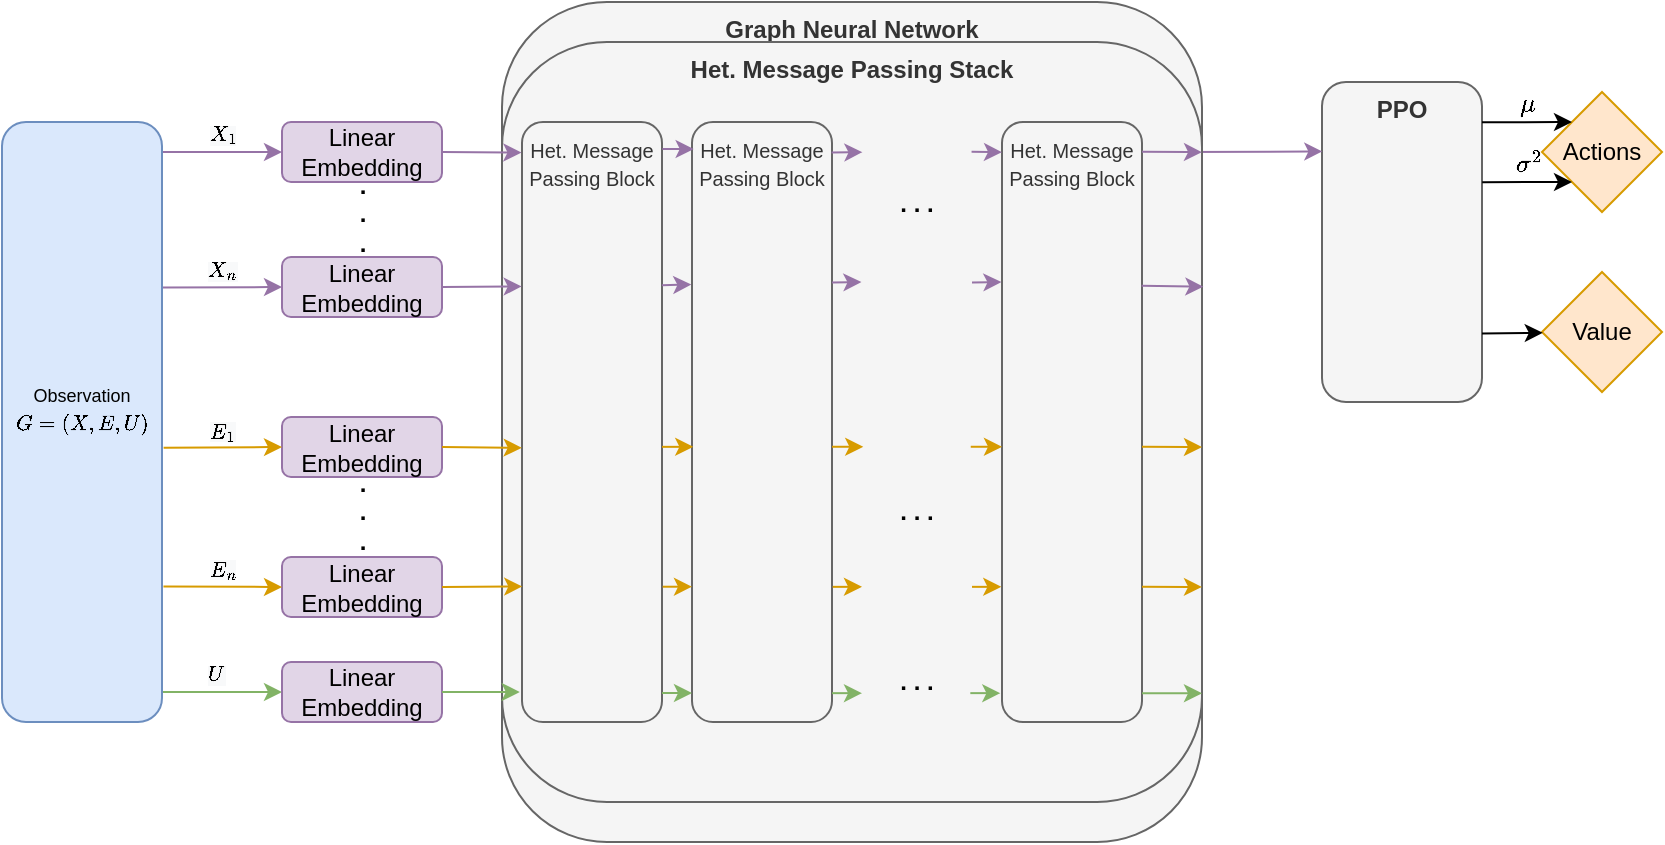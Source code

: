 <mxfile version="16.1.2" type="device"><diagram id="MIkvyEjn7WVvJGON5ib3" name="Page-1"><mxGraphModel dx="981" dy="599" grid="1" gridSize="10" guides="1" tooltips="1" connect="1" arrows="1" fold="1" page="1" pageScale="1" pageWidth="850" pageHeight="1100" math="1" shadow="0"><root><mxCell id="0"/><mxCell id="1" parent="0"/><mxCell id="rXGMqINhJFr6Beoe7U-a-9" value="Graph Neural Network" style="rounded=1;whiteSpace=wrap;html=1;fillColor=#f5f5f5;fontColor=#333333;strokeColor=#666666;verticalAlign=top;fontStyle=1" parent="1" vertex="1"><mxGeometry x="260" y="80" width="350" height="420" as="geometry"/></mxCell><mxCell id="rXGMqINhJFr6Beoe7U-a-5" value="Linear Embedding" style="rounded=1;whiteSpace=wrap;html=1;fillColor=#e1d5e7;strokeColor=#9673a6;" parent="1" vertex="1"><mxGeometry x="150" y="207.5" width="80" height="30" as="geometry"/></mxCell><mxCell id="rXGMqINhJFr6Beoe7U-a-10" value="PPO" style="rounded=1;whiteSpace=wrap;html=1;fillColor=#f5f5f5;fontColor=#333333;strokeColor=#666666;verticalAlign=top;fontStyle=1" parent="1" vertex="1"><mxGeometry x="670" y="120" width="80" height="160" as="geometry"/></mxCell><mxCell id="rXGMqINhJFr6Beoe7U-a-11" value="&lt;span style=&quot;font-size: 9px ; background-color: rgb(248 , 249 , 250)&quot;&gt;\(X_n \)&lt;/span&gt;" style="endArrow=classic;html=1;rounded=0;verticalAlign=bottom;fillColor=#e1d5e7;strokeColor=#9673a6;entryX=0;entryY=0.5;entryDx=0;entryDy=0;exitX=0.998;exitY=0.276;exitDx=0;exitDy=0;exitPerimeter=0;" parent="1" source="ypxZDbhBsFDTzPRe92Ax-2" target="rXGMqINhJFr6Beoe7U-a-5" edge="1"><mxGeometry width="50" height="50" relative="1" as="geometry"><mxPoint x="93" y="223" as="sourcePoint"/><mxPoint x="480" y="280" as="targetPoint"/></mxGeometry></mxCell><mxCell id="rXGMqINhJFr6Beoe7U-a-13" value="" style="endArrow=classic;html=1;rounded=0;entryX=0.002;entryY=0.217;entryDx=0;entryDy=0;entryPerimeter=0;fillColor=#e1d5e7;strokeColor=#9673a6;" parent="1" target="rXGMqINhJFr6Beoe7U-a-10" edge="1"><mxGeometry width="50" height="50" relative="1" as="geometry"><mxPoint x="600" y="155" as="sourcePoint"/><mxPoint x="600" y="200" as="targetPoint"/></mxGeometry></mxCell><mxCell id="rXGMqINhJFr6Beoe7U-a-14" value="Actions" style="rhombus;whiteSpace=wrap;html=1;fillColor=#ffe6cc;strokeColor=#d79b00;" parent="1" vertex="1"><mxGeometry x="780" y="125" width="60" height="60" as="geometry"/></mxCell><mxCell id="rXGMqINhJFr6Beoe7U-a-15" value="Value" style="rhombus;whiteSpace=wrap;html=1;fillColor=#ffe6cc;strokeColor=#d79b00;" parent="1" vertex="1"><mxGeometry x="780" y="215" width="60" height="60" as="geometry"/></mxCell><mxCell id="rXGMqINhJFr6Beoe7U-a-16" value="" style="endArrow=classic;html=1;rounded=0;exitX=1;exitY=0.786;exitDx=0;exitDy=0;exitPerimeter=0;" parent="1" source="rXGMqINhJFr6Beoe7U-a-10" target="rXGMqINhJFr6Beoe7U-a-15" edge="1"><mxGeometry width="50" height="50" relative="1" as="geometry"><mxPoint x="490" y="210" as="sourcePoint"/><mxPoint x="530" y="210" as="targetPoint"/></mxGeometry></mxCell><mxCell id="rXGMqINhJFr6Beoe7U-a-17" value="&lt;span style=&quot;&quot;&gt;\(\mu\)&lt;/span&gt;" style="endArrow=classic;html=1;rounded=0;exitX=1;exitY=0.126;exitDx=0;exitDy=0;exitPerimeter=0;entryX=0;entryY=0;entryDx=0;entryDy=0;verticalAlign=bottom;labelBackgroundColor=none;" parent="1" source="rXGMqINhJFr6Beoe7U-a-10" target="rXGMqINhJFr6Beoe7U-a-14" edge="1"><mxGeometry width="50" height="50" relative="1" as="geometry"><mxPoint x="760" y="255.76" as="sourcePoint"/><mxPoint x="790.375" y="255.375" as="targetPoint"/></mxGeometry></mxCell><mxCell id="Oj5RO-ZnI-zTukfXkE9O-1" value="&lt;span style=&quot;&quot;&gt;\(\sigma^2\)&lt;/span&gt;" style="endArrow=classic;html=1;rounded=0;exitX=1.001;exitY=0.313;exitDx=0;exitDy=0;exitPerimeter=0;entryX=0;entryY=1;entryDx=0;entryDy=0;labelBackgroundColor=none;verticalAlign=bottom;" parent="1" source="rXGMqINhJFr6Beoe7U-a-10" target="rXGMqINhJFr6Beoe7U-a-14" edge="1"><mxGeometry width="50" height="50" relative="1" as="geometry"><mxPoint x="760" y="165.04" as="sourcePoint"/><mxPoint x="790" y="165" as="targetPoint"/></mxGeometry></mxCell><mxCell id="Oj5RO-ZnI-zTukfXkE9O-2" value="Linear Embedding" style="rounded=1;whiteSpace=wrap;html=1;fillColor=#e1d5e7;strokeColor=#9673a6;" parent="1" vertex="1"><mxGeometry x="150" y="140" width="80" height="30" as="geometry"/></mxCell><mxCell id="Oj5RO-ZnI-zTukfXkE9O-4" value="&lt;span style=&quot;font-size: 9px ; background-color: rgb(248 , 249 , 250)&quot;&gt;\(X_1 \)&lt;/span&gt;" style="endArrow=classic;html=1;rounded=0;verticalAlign=bottom;fillColor=#e1d5e7;strokeColor=#9673a6;entryX=0;entryY=0.5;entryDx=0;entryDy=0;exitX=0.998;exitY=0.05;exitDx=0;exitDy=0;exitPerimeter=0;" parent="1" source="ypxZDbhBsFDTzPRe92Ax-2" target="Oj5RO-ZnI-zTukfXkE9O-2" edge="1"><mxGeometry width="50" height="50" relative="1" as="geometry"><mxPoint x="93" y="155" as="sourcePoint"/><mxPoint x="150" y="130" as="targetPoint"/></mxGeometry></mxCell><mxCell id="Oj5RO-ZnI-zTukfXkE9O-8" value="Het. Message Passing Stack" style="rounded=1;whiteSpace=wrap;html=1;fillColor=#f5f5f5;fontColor=#333333;strokeColor=#666666;verticalAlign=top;fontStyle=1" parent="1" vertex="1"><mxGeometry x="260" y="100" width="350" height="380" as="geometry"/></mxCell><mxCell id="Oj5RO-ZnI-zTukfXkE9O-9" value="&lt;font style=&quot;font-size: 10px ; font-weight: normal&quot;&gt;Het.&amp;nbsp;Message Passing Block&lt;/font&gt;" style="rounded=1;whiteSpace=wrap;html=1;fillColor=#f5f5f5;fontColor=#333333;strokeColor=#666666;verticalAlign=top;fontStyle=1" parent="1" vertex="1"><mxGeometry x="270" y="140" width="70" height="300" as="geometry"/></mxCell><mxCell id="Oj5RO-ZnI-zTukfXkE9O-11" value="&lt;font style=&quot;font-size: 10px ; font-weight: normal&quot;&gt;Het. Message Passing Block&lt;/font&gt;" style="rounded=1;whiteSpace=wrap;html=1;fillColor=#f5f5f5;fontColor=#333333;strokeColor=#666666;verticalAlign=top;fontStyle=1" parent="1" vertex="1"><mxGeometry x="355" y="140" width="70" height="300" as="geometry"/></mxCell><mxCell id="Oj5RO-ZnI-zTukfXkE9O-12" value="&lt;font style=&quot;font-size: 10px ; font-weight: normal&quot;&gt;Het.&amp;nbsp;Message Passing Block&lt;/font&gt;" style="rounded=1;whiteSpace=wrap;html=1;fillColor=#f5f5f5;fontColor=#333333;strokeColor=#666666;verticalAlign=top;fontStyle=1" parent="1" vertex="1"><mxGeometry x="510" y="140" width="70" height="300" as="geometry"/></mxCell><mxCell id="Oj5RO-ZnI-zTukfXkE9O-6" value="" style="endArrow=classic;html=1;rounded=0;verticalAlign=bottom;exitX=1;exitY=0.5;exitDx=0;exitDy=0;fillColor=#e1d5e7;strokeColor=#9673a6;entryX=-0.004;entryY=0.051;entryDx=0;entryDy=0;entryPerimeter=0;" parent="1" source="Oj5RO-ZnI-zTukfXkE9O-2" target="Oj5RO-ZnI-zTukfXkE9O-9" edge="1"><mxGeometry width="50" height="50" relative="1" as="geometry"><mxPoint x="118.284" y="181.716" as="sourcePoint"/><mxPoint x="210" y="110" as="targetPoint"/></mxGeometry></mxCell><mxCell id="rXGMqINhJFr6Beoe7U-a-12" value="" style="endArrow=classic;html=1;rounded=0;entryX=-0.002;entryY=0.274;entryDx=0;entryDy=0;fillColor=#e1d5e7;strokeColor=#9673a6;exitX=1;exitY=0.5;exitDx=0;exitDy=0;entryPerimeter=0;" parent="1" source="rXGMqINhJFr6Beoe7U-a-5" target="Oj5RO-ZnI-zTukfXkE9O-9" edge="1"><mxGeometry width="50" height="50" relative="1" as="geometry"><mxPoint x="130.0" y="210" as="sourcePoint"/><mxPoint x="160" y="210" as="targetPoint"/></mxGeometry></mxCell><mxCell id="Oj5RO-ZnI-zTukfXkE9O-13" value="" style="endArrow=classic;html=1;rounded=0;verticalAlign=bottom;exitX=1.003;exitY=0.045;exitDx=0;exitDy=0;entryX=0.012;entryY=0.045;entryDx=0;entryDy=0;entryPerimeter=0;exitPerimeter=0;fillColor=#e1d5e7;strokeColor=#9673a6;" parent="1" source="Oj5RO-ZnI-zTukfXkE9O-9" target="Oj5RO-ZnI-zTukfXkE9O-11" edge="1"><mxGeometry width="50" height="50" relative="1" as="geometry"><mxPoint x="240" y="165" as="sourcePoint"/><mxPoint x="269.52" y="164.92" as="targetPoint"/></mxGeometry></mxCell><mxCell id="Oj5RO-ZnI-zTukfXkE9O-14" value="" style="endArrow=classic;html=1;rounded=0;verticalAlign=bottom;exitX=0.999;exitY=0.272;exitDx=0;exitDy=0;entryX=-0.005;entryY=0.271;entryDx=0;entryDy=0;fillColor=#e1d5e7;strokeColor=#9673a6;exitPerimeter=0;entryPerimeter=0;" parent="1" source="Oj5RO-ZnI-zTukfXkE9O-9" target="Oj5RO-ZnI-zTukfXkE9O-11" edge="1"><mxGeometry width="50" height="50" relative="1" as="geometry"><mxPoint x="349.76" y="165.38" as="sourcePoint"/><mxPoint x="380" y="165.61" as="targetPoint"/></mxGeometry></mxCell><mxCell id="Oj5RO-ZnI-zTukfXkE9O-19" value="" style="endArrow=classic;html=1;rounded=0;verticalAlign=bottom;exitX=0.997;exitY=0.051;exitDx=0;exitDy=0;entryX=0;entryY=0.114;entryDx=0;entryDy=0;entryPerimeter=0;exitPerimeter=0;fillColor=#e1d5e7;strokeColor=#9673a6;" parent="1" source="Oj5RO-ZnI-zTukfXkE9O-11" edge="1"><mxGeometry width="50" height="50" relative="1" as="geometry"><mxPoint x="425.0" y="154.86" as="sourcePoint"/><mxPoint x="440.21" y="155.09" as="targetPoint"/></mxGeometry></mxCell><mxCell id="Oj5RO-ZnI-zTukfXkE9O-23" value="" style="endArrow=classic;html=1;rounded=0;verticalAlign=bottom;exitX=0.997;exitY=0.112;exitDx=0;exitDy=0;entryX=0;entryY=0.114;entryDx=0;entryDy=0;entryPerimeter=0;exitPerimeter=0;fillColor=#e1d5e7;strokeColor=#9673a6;" parent="1" edge="1"><mxGeometry width="50" height="50" relative="1" as="geometry"><mxPoint x="494.79" y="154.88" as="sourcePoint"/><mxPoint x="510.0" y="155.11" as="targetPoint"/></mxGeometry></mxCell><mxCell id="Oj5RO-ZnI-zTukfXkE9O-27" value=". . ." style="text;html=1;strokeColor=none;fillColor=none;align=center;verticalAlign=middle;whiteSpace=wrap;rounded=0;fontSize=12;fontStyle=1" parent="1" vertex="1"><mxGeometry x="440" y="142.5" width="55" height="77.5" as="geometry"/></mxCell><mxCell id="Oj5RO-ZnI-zTukfXkE9O-28" value="" style="endArrow=classic;html=1;rounded=0;verticalAlign=bottom;exitX=0.997;exitY=0.112;exitDx=0;exitDy=0;exitPerimeter=0;fillColor=#e1d5e7;strokeColor=#9673a6;entryX=1;entryY=0.145;entryDx=0;entryDy=0;entryPerimeter=0;" parent="1" target="Oj5RO-ZnI-zTukfXkE9O-8" edge="1"><mxGeometry width="50" height="50" relative="1" as="geometry"><mxPoint x="580" y="154.88" as="sourcePoint"/><mxPoint x="600" y="155" as="targetPoint"/></mxGeometry></mxCell><mxCell id="Oj5RO-ZnI-zTukfXkE9O-29" value="" style="endArrow=classic;html=1;rounded=0;verticalAlign=bottom;exitX=0.997;exitY=0.273;exitDx=0;exitDy=0;entryX=1.002;entryY=0.322;entryDx=0;entryDy=0;entryPerimeter=0;exitPerimeter=0;fillColor=#e1d5e7;strokeColor=#9673a6;" parent="1" source="Oj5RO-ZnI-zTukfXkE9O-12" target="Oj5RO-ZnI-zTukfXkE9O-8" edge="1"><mxGeometry width="50" height="50" relative="1" as="geometry"><mxPoint x="580" y="199.88" as="sourcePoint"/><mxPoint x="595.21" y="200.11" as="targetPoint"/></mxGeometry></mxCell><mxCell id="UEEBgc_1O3M9LiVF0N6T-4" value=".&lt;br&gt;.&lt;br&gt;." style="text;html=1;strokeColor=none;fillColor=none;align=center;verticalAlign=middle;whiteSpace=wrap;rounded=0;fontSize=12;fontStyle=1" parent="1" vertex="1"><mxGeometry x="162.5" y="165" width="55" height="42.5" as="geometry"/></mxCell><mxCell id="UEEBgc_1O3M9LiVF0N6T-5" value="Linear Embedding" style="rounded=1;whiteSpace=wrap;html=1;fillColor=#e1d5e7;strokeColor=#9673a6;" parent="1" vertex="1"><mxGeometry x="150" y="287.5" width="80" height="30" as="geometry"/></mxCell><mxCell id="UEEBgc_1O3M9LiVF0N6T-6" value="Linear Embedding" style="rounded=1;whiteSpace=wrap;html=1;fillColor=#e1d5e7;strokeColor=#9673a6;" parent="1" vertex="1"><mxGeometry x="150" y="357.5" width="80" height="30" as="geometry"/></mxCell><mxCell id="UEEBgc_1O3M9LiVF0N6T-10" value="&lt;span style=&quot;font-size: 9px ; background-color: rgb(248 , 249 , 250)&quot;&gt;\(E_1 \)&lt;/span&gt;" style="endArrow=classic;html=1;rounded=0;verticalAlign=bottom;entryX=0;entryY=0.5;entryDx=0;entryDy=0;fillColor=#ffe6cc;strokeColor=#d79b00;exitX=1.01;exitY=0.543;exitDx=0;exitDy=0;exitPerimeter=0;" parent="1" source="ypxZDbhBsFDTzPRe92Ax-2" target="UEEBgc_1O3M9LiVF0N6T-5" edge="1"><mxGeometry width="50" height="50" relative="1" as="geometry"><mxPoint x="100" y="303" as="sourcePoint"/><mxPoint x="160" y="142.5" as="targetPoint"/></mxGeometry></mxCell><mxCell id="UEEBgc_1O3M9LiVF0N6T-11" value="&lt;span style=&quot;font-size: 9px ; background-color: rgb(248 , 249 , 250)&quot;&gt;\(E_n \)&lt;/span&gt;" style="endArrow=classic;html=1;rounded=0;verticalAlign=bottom;fillColor=#ffe6cc;strokeColor=#d79b00;entryX=0;entryY=0.5;entryDx=0;entryDy=0;exitX=1.009;exitY=0.774;exitDx=0;exitDy=0;exitPerimeter=0;" parent="1" source="ypxZDbhBsFDTzPRe92Ax-2" target="UEEBgc_1O3M9LiVF0N6T-6" edge="1"><mxGeometry width="50" height="50" relative="1" as="geometry"><mxPoint x="100" y="372" as="sourcePoint"/><mxPoint x="160" y="187.5" as="targetPoint"/></mxGeometry></mxCell><mxCell id="UEEBgc_1O3M9LiVF0N6T-12" value="&lt;span style=&quot;font-size: 9px ; background-color: rgb(248 , 249 , 250)&quot;&gt;\(U \)&lt;/span&gt;" style="endArrow=classic;html=1;rounded=0;verticalAlign=bottom;exitX=1;exitY=0.5;exitDx=0;exitDy=0;fillColor=#d5e8d4;strokeColor=#82b366;entryX=0;entryY=0.5;entryDx=0;entryDy=0;" parent="1" target="dlkaLUzZO614avo1hWms-2" edge="1"><mxGeometry width="50" height="50" relative="1" as="geometry"><mxPoint x="83.75" y="425" as="sourcePoint"/><mxPoint x="150" y="425" as="targetPoint"/></mxGeometry></mxCell><mxCell id="UEEBgc_1O3M9LiVF0N6T-14" value="" style="endArrow=classic;html=1;rounded=0;verticalAlign=bottom;exitX=1;exitY=0.5;exitDx=0;exitDy=0;fillColor=#ffe6cc;strokeColor=#d79b00;entryX=-0.002;entryY=0.543;entryDx=0;entryDy=0;entryPerimeter=0;" parent="1" source="UEEBgc_1O3M9LiVF0N6T-5" target="Oj5RO-ZnI-zTukfXkE9O-9" edge="1"><mxGeometry width="50" height="50" relative="1" as="geometry"><mxPoint x="240" y="165" as="sourcePoint"/><mxPoint x="279.93" y="165" as="targetPoint"/></mxGeometry></mxCell><mxCell id="UEEBgc_1O3M9LiVF0N6T-15" value="" style="endArrow=classic;html=1;rounded=0;entryX=0.002;entryY=0.774;entryDx=0;entryDy=0;fillColor=#ffe6cc;strokeColor=#d79b00;exitX=1;exitY=0.5;exitDx=0;exitDy=0;entryPerimeter=0;" parent="1" source="UEEBgc_1O3M9LiVF0N6T-6" target="Oj5RO-ZnI-zTukfXkE9O-9" edge="1"><mxGeometry width="50" height="50" relative="1" as="geometry"><mxPoint x="240" y="210" as="sourcePoint"/><mxPoint x="280.21" y="210.3" as="targetPoint"/></mxGeometry></mxCell><mxCell id="UEEBgc_1O3M9LiVF0N6T-22" value="" style="endArrow=classic;html=1;rounded=0;verticalAlign=bottom;exitX=1.003;exitY=0.045;exitDx=0;exitDy=0;entryX=0.012;entryY=0.045;entryDx=0;entryDy=0;entryPerimeter=0;exitPerimeter=0;fillColor=#ffe6cc;strokeColor=#d79b00;" parent="1" edge="1"><mxGeometry width="50" height="50" relative="1" as="geometry"><mxPoint x="340.0" y="302.42" as="sourcePoint"/><mxPoint x="355.63" y="302.42" as="targetPoint"/></mxGeometry></mxCell><mxCell id="UEEBgc_1O3M9LiVF0N6T-24" value="" style="endArrow=classic;html=1;rounded=0;verticalAlign=bottom;exitX=1;exitY=0.5;exitDx=0;exitDy=0;entryX=0;entryY=0.5;entryDx=0;entryDy=0;fillColor=#d5e8d4;strokeColor=#82b366;" parent="1" edge="1"><mxGeometry width="50" height="50" relative="1" as="geometry"><mxPoint x="340" y="425.51" as="sourcePoint"/><mxPoint x="355" y="425.51" as="targetPoint"/></mxGeometry></mxCell><mxCell id="UEEBgc_1O3M9LiVF0N6T-31" value="" style="endArrow=classic;html=1;rounded=0;verticalAlign=bottom;exitX=1.003;exitY=0.045;exitDx=0;exitDy=0;entryX=0.012;entryY=0.045;entryDx=0;entryDy=0;entryPerimeter=0;exitPerimeter=0;fillColor=#ffe6cc;strokeColor=#d79b00;" parent="1" edge="1"><mxGeometry width="50" height="50" relative="1" as="geometry"><mxPoint x="425.0" y="302.38" as="sourcePoint"/><mxPoint x="440.63" y="302.38" as="targetPoint"/></mxGeometry></mxCell><mxCell id="UEEBgc_1O3M9LiVF0N6T-33" value="" style="endArrow=classic;html=1;rounded=0;verticalAlign=bottom;exitX=1;exitY=0.5;exitDx=0;exitDy=0;entryX=0;entryY=0.5;entryDx=0;entryDy=0;fillColor=#d5e8d4;strokeColor=#82b366;" parent="1" edge="1"><mxGeometry width="50" height="50" relative="1" as="geometry"><mxPoint x="425" y="425.58" as="sourcePoint"/><mxPoint x="440" y="425.58" as="targetPoint"/></mxGeometry></mxCell><mxCell id="UEEBgc_1O3M9LiVF0N6T-35" value="" style="endArrow=classic;html=1;rounded=0;verticalAlign=bottom;exitX=1.003;exitY=0.045;exitDx=0;exitDy=0;entryX=0.012;entryY=0.045;entryDx=0;entryDy=0;entryPerimeter=0;exitPerimeter=0;fillColor=#ffe6cc;strokeColor=#d79b00;" parent="1" edge="1"><mxGeometry width="50" height="50" relative="1" as="geometry"><mxPoint x="494.37" y="302.38" as="sourcePoint"/><mxPoint x="510.0" y="302.38" as="targetPoint"/></mxGeometry></mxCell><mxCell id="UEEBgc_1O3M9LiVF0N6T-36" value="" style="endArrow=classic;html=1;rounded=0;verticalAlign=bottom;exitX=1.005;exitY=0.8;exitDx=0;exitDy=0;fillColor=#ffe6cc;strokeColor=#d79b00;exitPerimeter=0;" parent="1" edge="1"><mxGeometry width="50" height="50" relative="1" as="geometry"><mxPoint x="495.0" y="372.42" as="sourcePoint"/><mxPoint x="509.65" y="372.42" as="targetPoint"/></mxGeometry></mxCell><mxCell id="UEEBgc_1O3M9LiVF0N6T-37" value="" style="endArrow=classic;html=1;rounded=0;verticalAlign=bottom;exitX=1;exitY=0.5;exitDx=0;exitDy=0;entryX=0;entryY=0.5;entryDx=0;entryDy=0;fillColor=#d5e8d4;strokeColor=#82b366;" parent="1" edge="1"><mxGeometry width="50" height="50" relative="1" as="geometry"><mxPoint x="494.16" y="425.57" as="sourcePoint"/><mxPoint x="509.16" y="425.57" as="targetPoint"/></mxGeometry></mxCell><mxCell id="UEEBgc_1O3M9LiVF0N6T-40" value="" style="endArrow=classic;html=1;rounded=0;verticalAlign=bottom;exitX=1;exitY=0.5;exitDx=0;exitDy=0;entryX=1;entryY=0.857;entryDx=0;entryDy=0;fillColor=#d5e8d4;strokeColor=#82b366;entryPerimeter=0;" parent="1" target="Oj5RO-ZnI-zTukfXkE9O-8" edge="1"><mxGeometry width="50" height="50" relative="1" as="geometry"><mxPoint x="580" y="425.67" as="sourcePoint"/><mxPoint x="595" y="425.67" as="targetPoint"/></mxGeometry></mxCell><mxCell id="UEEBgc_1O3M9LiVF0N6T-41" value=". . ." style="text;html=1;strokeColor=none;fillColor=none;align=center;verticalAlign=middle;whiteSpace=wrap;rounded=0;fontSize=12;fontStyle=1" parent="1" vertex="1"><mxGeometry x="440" y="300" width="55" height="70" as="geometry"/></mxCell><mxCell id="dlkaLUzZO614avo1hWms-2" value="Linear Embedding" style="rounded=1;whiteSpace=wrap;html=1;fillColor=#e1d5e7;strokeColor=#9673a6;" parent="1" vertex="1"><mxGeometry x="150" y="410" width="80" height="30" as="geometry"/></mxCell><mxCell id="dlkaLUzZO614avo1hWms-3" value="" style="endArrow=classic;html=1;rounded=0;verticalAlign=bottom;exitX=1;exitY=0.5;exitDx=0;exitDy=0;entryX=-0.016;entryY=0.95;entryDx=0;entryDy=0;fillColor=#d5e8d4;strokeColor=#82b366;entryPerimeter=0;" parent="1" source="dlkaLUzZO614avo1hWms-2" target="Oj5RO-ZnI-zTukfXkE9O-9" edge="1"><mxGeometry width="50" height="50" relative="1" as="geometry"><mxPoint x="350" y="435.51" as="sourcePoint"/><mxPoint x="365" y="435.51" as="targetPoint"/></mxGeometry></mxCell><mxCell id="dlkaLUzZO614avo1hWms-4" value="" style="endArrow=classic;html=1;rounded=0;verticalAlign=bottom;exitX=1.005;exitY=0.8;exitDx=0;exitDy=0;fillColor=#ffe6cc;strokeColor=#d79b00;exitPerimeter=0;" parent="1" edge="1"><mxGeometry width="50" height="50" relative="1" as="geometry"><mxPoint x="340.35" y="372.36" as="sourcePoint"/><mxPoint x="355" y="372.36" as="targetPoint"/></mxGeometry></mxCell><mxCell id="dlkaLUzZO614avo1hWms-5" value="" style="endArrow=classic;html=1;rounded=0;verticalAlign=bottom;exitX=1.005;exitY=0.8;exitDx=0;exitDy=0;fillColor=#ffe6cc;strokeColor=#d79b00;exitPerimeter=0;" parent="1" edge="1"><mxGeometry width="50" height="50" relative="1" as="geometry"><mxPoint x="425.35" y="372.42" as="sourcePoint"/><mxPoint x="440" y="372.42" as="targetPoint"/></mxGeometry></mxCell><mxCell id="dlkaLUzZO614avo1hWms-6" value="" style="endArrow=classic;html=1;rounded=0;verticalAlign=bottom;exitX=1.005;exitY=0.8;exitDx=0;exitDy=0;fillColor=#ffe6cc;strokeColor=#d79b00;exitPerimeter=0;entryX=1;entryY=0.717;entryDx=0;entryDy=0;entryPerimeter=0;" parent="1" target="Oj5RO-ZnI-zTukfXkE9O-8" edge="1"><mxGeometry width="50" height="50" relative="1" as="geometry"><mxPoint x="580.0" y="372.38" as="sourcePoint"/><mxPoint x="594.65" y="372.38" as="targetPoint"/></mxGeometry></mxCell><mxCell id="dlkaLUzZO614avo1hWms-7" value="" style="endArrow=classic;html=1;rounded=0;verticalAlign=bottom;exitX=1.003;exitY=0.045;exitDx=0;exitDy=0;entryX=1;entryY=0.533;entryDx=0;entryDy=0;entryPerimeter=0;exitPerimeter=0;fillColor=#ffe6cc;strokeColor=#d79b00;" parent="1" target="Oj5RO-ZnI-zTukfXkE9O-8" edge="1"><mxGeometry width="50" height="50" relative="1" as="geometry"><mxPoint x="580.0" y="302.38" as="sourcePoint"/><mxPoint x="595.63" y="302.38" as="targetPoint"/></mxGeometry></mxCell><mxCell id="dlkaLUzZO614avo1hWms-8" value="" style="endArrow=classic;html=1;rounded=0;verticalAlign=bottom;exitX=0.999;exitY=0.272;exitDx=0;exitDy=0;entryX=-0.005;entryY=0.271;entryDx=0;entryDy=0;fillColor=#e1d5e7;strokeColor=#9673a6;exitPerimeter=0;entryPerimeter=0;" parent="1" edge="1"><mxGeometry width="50" height="50" relative="1" as="geometry"><mxPoint x="425.0" y="220.3" as="sourcePoint"/><mxPoint x="439.72" y="220.0" as="targetPoint"/></mxGeometry></mxCell><mxCell id="dlkaLUzZO614avo1hWms-9" value="" style="endArrow=classic;html=1;rounded=0;verticalAlign=bottom;exitX=0.999;exitY=0.272;exitDx=0;exitDy=0;entryX=-0.005;entryY=0.271;entryDx=0;entryDy=0;fillColor=#e1d5e7;strokeColor=#9673a6;exitPerimeter=0;entryPerimeter=0;" parent="1" edge="1"><mxGeometry width="50" height="50" relative="1" as="geometry"><mxPoint x="495" y="220.3" as="sourcePoint"/><mxPoint x="509.72" y="220.0" as="targetPoint"/></mxGeometry></mxCell><mxCell id="dlkaLUzZO614avo1hWms-10" value=". . ." style="text;html=1;strokeColor=none;fillColor=none;align=center;verticalAlign=middle;whiteSpace=wrap;rounded=0;fontSize=12;fontStyle=1" parent="1" vertex="1"><mxGeometry x="440" y="390" width="55" height="60" as="geometry"/></mxCell><mxCell id="ypxZDbhBsFDTzPRe92Ax-2" value="&lt;font style=&quot;font-size: 9px&quot;&gt;Observation&lt;br&gt;\(G = (X,E, U)&amp;nbsp;\)&lt;br&gt;&lt;br&gt;&lt;/font&gt;" style="rounded=1;whiteSpace=wrap;html=1;fillColor=#dae8fc;strokeColor=#6c8ebf;" vertex="1" parent="1"><mxGeometry x="10" y="140" width="80" height="300" as="geometry"/></mxCell><mxCell id="ypxZDbhBsFDTzPRe92Ax-4" value=".&lt;br&gt;.&lt;br&gt;." style="text;html=1;strokeColor=none;fillColor=none;align=center;verticalAlign=middle;whiteSpace=wrap;rounded=0;fontSize=12;fontStyle=1" vertex="1" parent="1"><mxGeometry x="162.5" y="313.75" width="55" height="42.5" as="geometry"/></mxCell></root></mxGraphModel></diagram></mxfile>